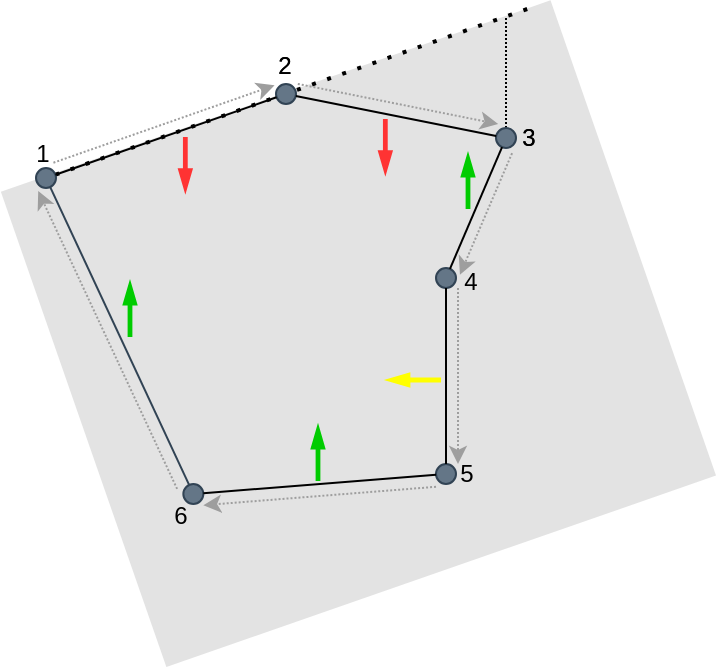 <mxfile version="20.7.4" type="device"><diagram id="8tnmcAnf5vKQqU9Yrkuo" name="Stránka-1"><mxGraphModel dx="913" dy="547" grid="1" gridSize="10" guides="1" tooltips="1" connect="1" arrows="1" fold="1" page="1" pageScale="1" pageWidth="827" pageHeight="1169" math="0" shadow="0"><root><mxCell id="0"/><mxCell id="1" parent="0"/><mxCell id="j0QpfPrZqNBl76bQKwAY-155" value="" style="rounded=0;whiteSpace=wrap;html=1;rotation=-19.2&#10;;fillColor=#BABABA;fillStyle=auto;opacity=40;strokeColor=none;movable=1;resizable=1;rotatable=1;deletable=1;editable=1;connectable=1;" vertex="1" parent="1"><mxGeometry x="289.72" y="457.03" width="291" height="251.63" as="geometry"/></mxCell><mxCell id="j0QpfPrZqNBl76bQKwAY-154" value="" style="endArrow=none;dashed=1;html=1;rounded=0;strokeColor=default;dashPattern=1 1;" edge="1" parent="1"><mxGeometry width="50" height="50" relative="1" as="geometry"><mxPoint x="509.0" y="484" as="sourcePoint"/><mxPoint x="509" y="424" as="targetPoint"/></mxGeometry></mxCell><mxCell id="j0QpfPrZqNBl76bQKwAY-153" value="" style="endArrow=none;dashed=1;html=1;dashPattern=1 3;strokeWidth=2;rounded=0;strokeColor=default;" edge="1" parent="1" source="j0QpfPrZqNBl76bQKwAY-134"><mxGeometry width="50" height="50" relative="1" as="geometry"><mxPoint x="283.712" y="504.329" as="sourcePoint"/><mxPoint x="520" y="420.354" as="targetPoint"/></mxGeometry></mxCell><mxCell id="j0QpfPrZqNBl76bQKwAY-121" value="" style="ellipse;whiteSpace=wrap;html=1;aspect=fixed;fillColor=#647687;fontColor=#ffffff;strokeColor=#314354;" vertex="1" parent="1"><mxGeometry x="474" y="550" width="10" height="10" as="geometry"/></mxCell><mxCell id="j0QpfPrZqNBl76bQKwAY-122" value="" style="ellipse;whiteSpace=wrap;html=1;aspect=fixed;fillColor=#647687;fontColor=#ffffff;strokeColor=#314354;" vertex="1" parent="1"><mxGeometry x="474.0" y="648" width="10" height="10" as="geometry"/></mxCell><mxCell id="j0QpfPrZqNBl76bQKwAY-123" value="" style="ellipse;whiteSpace=wrap;html=1;aspect=fixed;fillColor=#647687;fontColor=#ffffff;strokeColor=#314354;" vertex="1" parent="1"><mxGeometry x="504" y="480" width="10" height="10" as="geometry"/></mxCell><mxCell id="j0QpfPrZqNBl76bQKwAY-124" value="" style="endArrow=none;html=1;rounded=0;" edge="1" parent="1" source="j0QpfPrZqNBl76bQKwAY-121" target="j0QpfPrZqNBl76bQKwAY-122"><mxGeometry width="50" height="50" relative="1" as="geometry"><mxPoint x="527.67" y="628" as="sourcePoint"/><mxPoint x="557.67" y="658" as="targetPoint"/></mxGeometry></mxCell><mxCell id="j0QpfPrZqNBl76bQKwAY-127" value="" style="endArrow=none;html=1;rounded=0;" edge="1" parent="1" source="j0QpfPrZqNBl76bQKwAY-121" target="j0QpfPrZqNBl76bQKwAY-123"><mxGeometry width="50" height="50" relative="1" as="geometry"><mxPoint x="547.67" y="578" as="sourcePoint"/><mxPoint x="597.67" y="528" as="targetPoint"/></mxGeometry></mxCell><mxCell id="j0QpfPrZqNBl76bQKwAY-130" value="" style="ellipse;whiteSpace=wrap;html=1;aspect=fixed;fillColor=#647687;fontColor=#ffffff;strokeColor=#314354;" vertex="1" parent="1"><mxGeometry x="394" y="458" width="10" height="10" as="geometry"/></mxCell><mxCell id="j0QpfPrZqNBl76bQKwAY-131" value="" style="endArrow=none;html=1;rounded=0;" edge="1" parent="1" source="j0QpfPrZqNBl76bQKwAY-130" target="j0QpfPrZqNBl76bQKwAY-123"><mxGeometry width="50" height="50" relative="1" as="geometry"><mxPoint x="367.67" y="478" as="sourcePoint"/><mxPoint x="487.67" y="478" as="targetPoint"/></mxGeometry></mxCell><mxCell id="j0QpfPrZqNBl76bQKwAY-134" value="" style="ellipse;whiteSpace=wrap;html=1;aspect=fixed;fillColor=#647687;fontColor=#ffffff;strokeColor=#314354;" vertex="1" parent="1"><mxGeometry x="274" y="500" width="10" height="10" as="geometry"/></mxCell><mxCell id="j0QpfPrZqNBl76bQKwAY-135" value="" style="endArrow=none;html=1;rounded=0;" edge="1" parent="1" source="j0QpfPrZqNBl76bQKwAY-130" target="j0QpfPrZqNBl76bQKwAY-134"><mxGeometry width="50" height="50" relative="1" as="geometry"><mxPoint x="317.67" y="438" as="sourcePoint"/><mxPoint x="367.67" y="388" as="targetPoint"/></mxGeometry></mxCell><mxCell id="j0QpfPrZqNBl76bQKwAY-138" value="" style="ellipse;whiteSpace=wrap;html=1;aspect=fixed;fillColor=#647687;fontColor=#ffffff;strokeColor=#314354;" vertex="1" parent="1"><mxGeometry x="347.67" y="658" width="10" height="10" as="geometry"/></mxCell><mxCell id="j0QpfPrZqNBl76bQKwAY-139" value="" style="endArrow=none;html=1;rounded=0;" edge="1" parent="1" source="j0QpfPrZqNBl76bQKwAY-138" target="j0QpfPrZqNBl76bQKwAY-122"><mxGeometry width="50" height="50" relative="1" as="geometry"><mxPoint x="458" y="728" as="sourcePoint"/><mxPoint x="568.188" y="668" as="targetPoint"/></mxGeometry></mxCell><mxCell id="j0QpfPrZqNBl76bQKwAY-140" value="" style="endArrow=none;html=1;rounded=0;fillColor=#647687;strokeColor=#314354;" edge="1" parent="1" source="j0QpfPrZqNBl76bQKwAY-138" target="j0QpfPrZqNBl76bQKwAY-134"><mxGeometry width="50" height="50" relative="1" as="geometry"><mxPoint x="288" y="778" as="sourcePoint"/><mxPoint x="457" y="328" as="targetPoint"/></mxGeometry></mxCell><mxCell id="j0QpfPrZqNBl76bQKwAY-152" value="" style="shape=flexArrow;endArrow=classic;html=1;rounded=0;width=2.388;endSize=4.101;endWidth=4.329;fillColor=#FFFF00;gradientColor=none;strokeColor=none;" edge="1" parent="1"><mxGeometry x="1" y="-55" width="50" height="50" relative="1" as="geometry"><mxPoint x="477.0" y="606.0" as="sourcePoint"/><mxPoint x="447.38" y="606" as="targetPoint"/><mxPoint x="26" y="47" as="offset"/></mxGeometry></mxCell><mxCell id="j0QpfPrZqNBl76bQKwAY-160" value="" style="endArrow=classic;html=1;rounded=0;dashed=1;dashPattern=1 1;strokeColor=#9E9E9E;" edge="1" parent="1"><mxGeometry width="50" height="50" relative="1" as="geometry"><mxPoint x="282.722" y="497.357" as="sourcePoint"/><mxPoint x="393.278" y="458.644" as="targetPoint"/></mxGeometry></mxCell><mxCell id="j0QpfPrZqNBl76bQKwAY-161" value="" style="endArrow=classic;html=1;rounded=0;dashed=1;dashPattern=1 1;strokeColor=#9E9E9E;" edge="1" parent="1"><mxGeometry width="50" height="50" relative="1" as="geometry"><mxPoint x="404.907" y="457.961" as="sourcePoint"/><mxPoint x="505.094" y="478.034" as="targetPoint"/></mxGeometry></mxCell><mxCell id="j0QpfPrZqNBl76bQKwAY-163" value="" style="endArrow=classic;html=1;rounded=0;dashed=1;dashPattern=1 1;strokeColor=#9E9E9E;" edge="1" parent="1"><mxGeometry width="50" height="50" relative="1" as="geometry"><mxPoint x="512.03" y="492.596" as="sourcePoint"/><mxPoint x="485.963" y="553.401" as="targetPoint"/></mxGeometry></mxCell><mxCell id="j0QpfPrZqNBl76bQKwAY-164" value="" style="endArrow=classic;html=1;rounded=0;dashed=1;dashPattern=1 1;strokeColor=#9E9E9E;" edge="1" parent="1"><mxGeometry width="50" height="50" relative="1" as="geometry"><mxPoint x="485" y="560" as="sourcePoint"/><mxPoint x="485" y="648" as="targetPoint"/></mxGeometry></mxCell><mxCell id="j0QpfPrZqNBl76bQKwAY-166" value="" style="shape=flexArrow;endArrow=classic;html=1;rounded=0;width=2.388;endSize=4.101;endWidth=4.329;fillColor=#00CC00;gradientColor=none;strokeColor=none;" edge="1" parent="1"><mxGeometry x="1" y="-55" width="50" height="50" relative="1" as="geometry"><mxPoint x="415" y="656.998" as="sourcePoint"/><mxPoint x="415" y="626.89" as="targetPoint"/><mxPoint x="26" y="47" as="offset"/></mxGeometry></mxCell><mxCell id="j0QpfPrZqNBl76bQKwAY-167" value="" style="shape=flexArrow;endArrow=classic;html=1;rounded=0;width=2.388;endSize=4.101;endWidth=4.329;fillColor=#00CC00;gradientColor=none;strokeColor=none;" edge="1" parent="1"><mxGeometry x="1" y="-55" width="50" height="50" relative="1" as="geometry"><mxPoint x="321" y="585.058" as="sourcePoint"/><mxPoint x="321" y="554.95" as="targetPoint"/><mxPoint x="26" y="47" as="offset"/></mxGeometry></mxCell><mxCell id="j0QpfPrZqNBl76bQKwAY-168" value="" style="shape=flexArrow;endArrow=classic;html=1;rounded=0;width=2.388;endSize=4.101;endWidth=4.329;fillColor=#FF3333;gradientColor=none;strokeColor=none;" edge="1" parent="1"><mxGeometry x="1" y="-55" width="50" height="50" relative="1" as="geometry"><mxPoint x="348.67" y="484" as="sourcePoint"/><mxPoint x="348.67" y="513.89" as="targetPoint"/><mxPoint x="26" y="47" as="offset"/></mxGeometry></mxCell><mxCell id="j0QpfPrZqNBl76bQKwAY-169" value="" style="shape=flexArrow;endArrow=classic;html=1;rounded=0;width=2.388;endSize=4.101;endWidth=4.329;fillColor=#FF3333;gradientColor=none;strokeColor=none;" edge="1" parent="1"><mxGeometry x="1" y="-55" width="50" height="50" relative="1" as="geometry"><mxPoint x="448.67" y="475" as="sourcePoint"/><mxPoint x="448.67" y="504.89" as="targetPoint"/><mxPoint x="26" y="47" as="offset"/></mxGeometry></mxCell><mxCell id="j0QpfPrZqNBl76bQKwAY-170" value="" style="shape=flexArrow;endArrow=classic;html=1;rounded=0;width=2.388;endSize=4.101;endWidth=4.329;fillColor=#00CC00;gradientColor=none;strokeColor=none;" edge="1" parent="1"><mxGeometry x="1" y="-55" width="50" height="50" relative="1" as="geometry"><mxPoint x="490" y="521.058" as="sourcePoint"/><mxPoint x="490" y="490.95" as="targetPoint"/><mxPoint x="26" y="47" as="offset"/></mxGeometry></mxCell><mxCell id="j0QpfPrZqNBl76bQKwAY-171" value="" style="endArrow=classic;html=1;rounded=0;dashed=1;dashPattern=1 1;strokeColor=#9E9E9E;" edge="1" parent="1"><mxGeometry width="50" height="50" relative="1" as="geometry"><mxPoint x="474.016" y="659.394" as="sourcePoint"/><mxPoint x="357.654" y="668.605" as="targetPoint"/></mxGeometry></mxCell><mxCell id="j0QpfPrZqNBl76bQKwAY-172" value="" style="endArrow=classic;html=1;rounded=0;dashed=1;dashPattern=1 1;strokeColor=#9E9E9E;" edge="1" parent="1"><mxGeometry width="50" height="50" relative="1" as="geometry"><mxPoint x="344.559" y="660.468" as="sourcePoint"/><mxPoint x="275.111" y="511.533" as="targetPoint"/></mxGeometry></mxCell><mxCell id="j0QpfPrZqNBl76bQKwAY-173" value="1" style="text;html=1;align=center;verticalAlign=middle;resizable=0;points=[];autosize=1;strokeColor=none;fillColor=none;fillStyle=auto;opacity=40;" vertex="1" parent="1"><mxGeometry x="262" y="478" width="30" height="30" as="geometry"/></mxCell><mxCell id="j0QpfPrZqNBl76bQKwAY-174" value="2" style="text;html=1;align=center;verticalAlign=middle;resizable=0;points=[];autosize=1;strokeColor=none;fillColor=none;fillStyle=auto;opacity=40;" vertex="1" parent="1"><mxGeometry x="383" y="434" width="30" height="30" as="geometry"/></mxCell><mxCell id="j0QpfPrZqNBl76bQKwAY-175" value="2" style="text;html=1;align=center;verticalAlign=middle;resizable=0;points=[];autosize=1;strokeColor=none;fillColor=none;fillStyle=auto;opacity=40;" vertex="1" parent="1"><mxGeometry x="383" y="434" width="30" height="30" as="geometry"/></mxCell><mxCell id="j0QpfPrZqNBl76bQKwAY-176" value="3" style="text;html=1;align=center;verticalAlign=middle;resizable=0;points=[];autosize=1;strokeColor=none;fillColor=none;fillStyle=auto;opacity=40;" vertex="1" parent="1"><mxGeometry x="505" y="470" width="30" height="30" as="geometry"/></mxCell><mxCell id="j0QpfPrZqNBl76bQKwAY-177" value="3" style="text;html=1;align=center;verticalAlign=middle;resizable=0;points=[];autosize=1;strokeColor=none;fillColor=none;fillStyle=auto;opacity=40;" vertex="1" parent="1"><mxGeometry x="505" y="470" width="30" height="30" as="geometry"/></mxCell><mxCell id="j0QpfPrZqNBl76bQKwAY-178" value="4" style="text;html=1;align=center;verticalAlign=middle;resizable=0;points=[];autosize=1;strokeColor=none;fillColor=none;fillStyle=auto;opacity=40;" vertex="1" parent="1"><mxGeometry x="476" y="542" width="30" height="30" as="geometry"/></mxCell><mxCell id="j0QpfPrZqNBl76bQKwAY-179" value="5" style="text;html=1;align=center;verticalAlign=middle;resizable=0;points=[];autosize=1;strokeColor=none;fillColor=none;fillStyle=auto;opacity=40;" vertex="1" parent="1"><mxGeometry x="474" y="638" width="30" height="30" as="geometry"/></mxCell><mxCell id="j0QpfPrZqNBl76bQKwAY-180" value="6" style="text;html=1;align=center;verticalAlign=middle;resizable=0;points=[];autosize=1;strokeColor=none;fillColor=none;fillStyle=auto;opacity=40;" vertex="1" parent="1"><mxGeometry x="330.67" y="659" width="30" height="30" as="geometry"/></mxCell></root></mxGraphModel></diagram></mxfile>